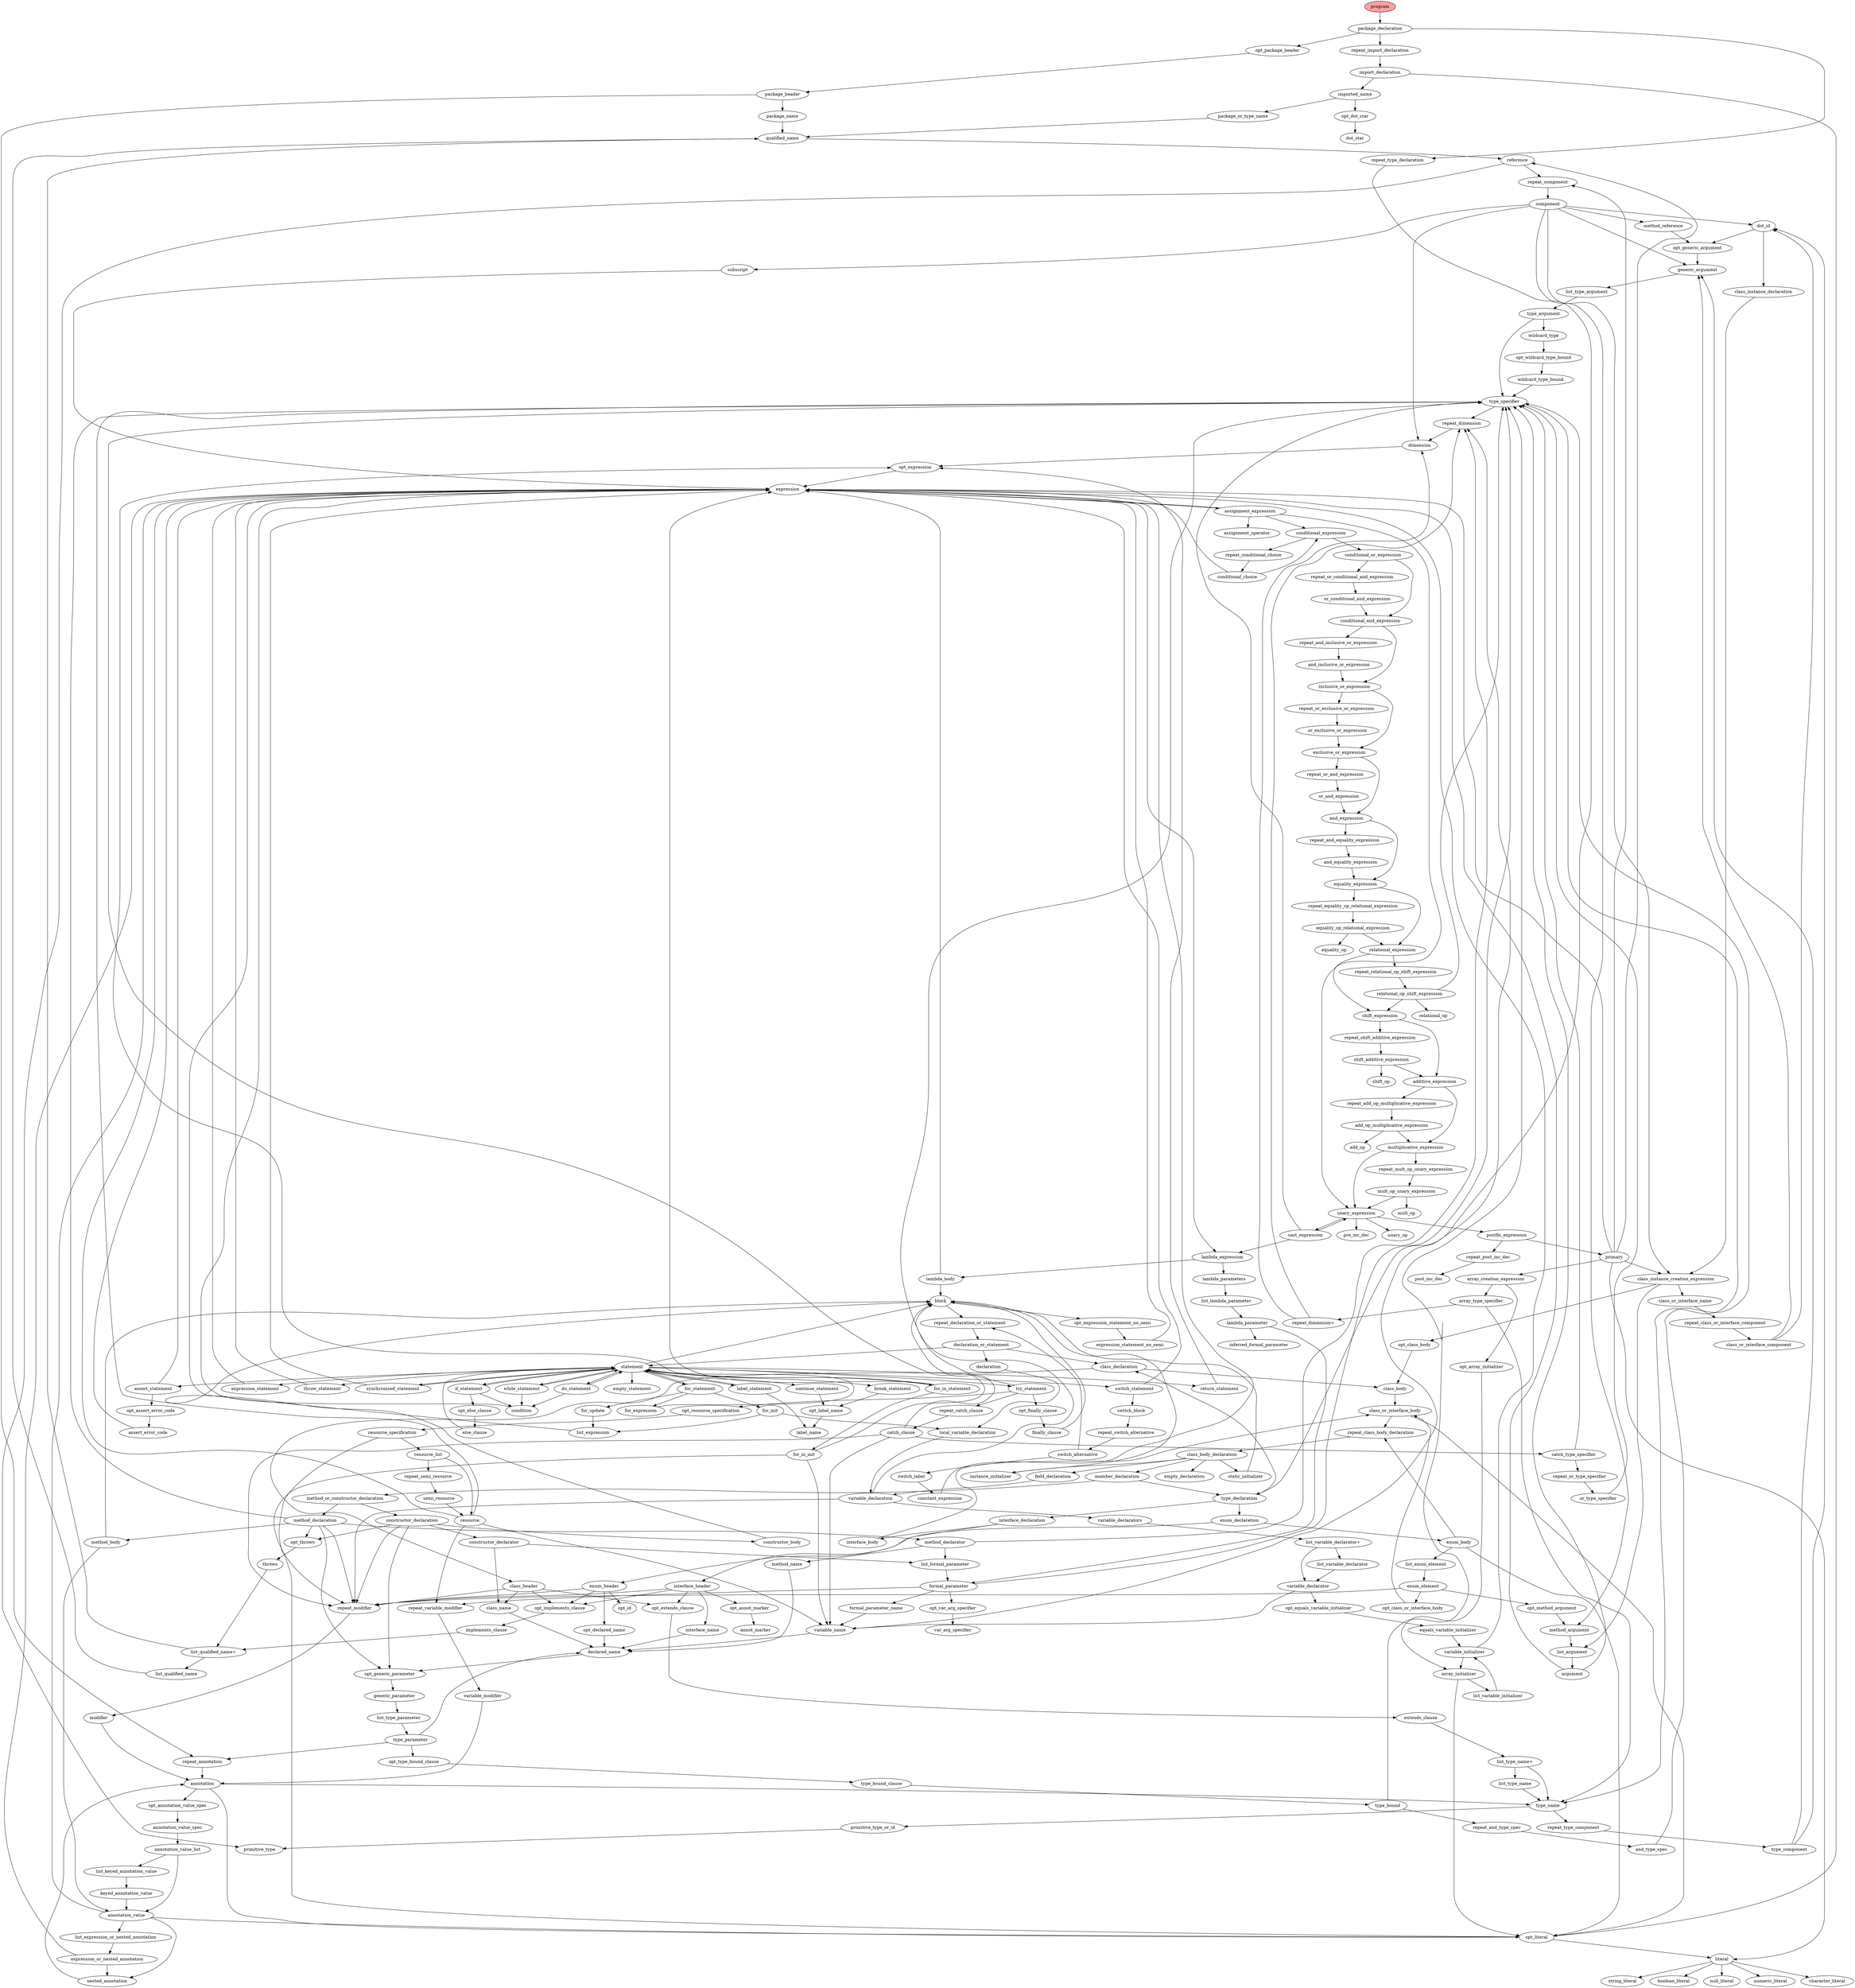 digraph G {
  <program> [fillcolor="#FFA0A0" style=filled]; <program> -> { <package_declaration> }
  <package_declaration> -> { <repeat_import_declaration>, <repeat_type_declaration>, <opt_package_header> }
  <opt_package_header> -> { <package_header> }
  <package_header> -> { <package_name>, <repeat_annotation> }
  <repeat_annotation> -> { <annotation> }
  <annotation> -> { <type_name>, <opt_literal>, <opt_annotation_value_spec> }
  <type_name> -> { <primitive_type_or_id>, <repeat_type_component> }
  <primitive_type_or_id> -> { <primitive_type> }
  <primitive_type> -> {  }
  <repeat_type_component> -> { <type_component> }
  <type_component> -> { <dot_id>, <generic_argument> }
  <dot_id> -> { <opt_generic_argument>, <class_instance_declaration> }
  <opt_generic_argument> -> { <generic_argument> }
  <generic_argument> -> { <list_type_argument> }
  <list_type_argument> -> { <type_argument> }
  <type_argument> -> { <type_specifier>, <wildcard_type> }
  <type_specifier> -> { <type_name>, <repeat_dimension> }
  <repeat_dimension> -> { <dimension> }
  <dimension> -> { <opt_expression> }
  <opt_expression> -> { <expression> }
  <expression> -> { <lambda_expression>, <assignment_expression> }
  <lambda_expression> -> { <lambda_parameters>, <lambda_body> }
  <lambda_parameters> -> { <list_lambda_parameter> }
  <list_lambda_parameter> -> { <lambda_parameter> }
  <lambda_parameter> -> { <formal_parameter>, <inferred_formal_parameter> }
  <formal_parameter> -> { <type_specifier>, <repeat_variable_modifier>, <opt_var_arg_specifier>, <formal_parameter_name> }
  <repeat_variable_modifier> -> { <variable_modifier> }
  <variable_modifier> -> { <annotation> }
  <opt_var_arg_specifier> -> { <var_arg_specifier> }
  <var_arg_specifier> -> {  }
  <formal_parameter_name> -> { <variable_name> }
  <variable_name> -> { <repeat_dimension>, <declared_name> }
  <declared_name> -> { <opt_generic_parameter> }
  <opt_generic_parameter> -> { <generic_parameter> }
  <generic_parameter> -> { <list_type_parameter> }
  <list_type_parameter> -> { <type_parameter> }
  <type_parameter> -> { <declared_name>, <opt_type_bound_clause>, <repeat_annotation> }
  <opt_type_bound_clause> -> { <type_bound_clause> }
  <type_bound_clause> -> { <type_bound> }
  <type_bound> -> { <type_specifier>, <repeat_and_type_spec> }
  <repeat_and_type_spec> -> { <and_type_spec> }
  <and_type_spec> -> { <type_specifier> }
  <inferred_formal_parameter> -> {  }
  <lambda_body> -> { <expression>, <block> }
  <block> -> { <repeat_declaration_or_statement>, <opt_expression_statement_no_semi> }
  <repeat_declaration_or_statement> -> { <declaration_or_statement> }
  <declaration_or_statement> -> { <declaration>, <class_declaration>, <statement> }
  <declaration> -> { <local_variable_declaration> }
  <local_variable_declaration> -> { <variable_declaration> }
  <variable_declaration> -> { <type_specifier>, <repeat_modifier>, <variable_declarators> }
  <repeat_modifier> -> { <modifier> }
  <modifier> -> { <annotation> }
  <variable_declarators> -> { <list_variable_declarator+> }
  <list_variable_declarator+> -> { <variable_declarator>, <list_variable_declarator> }
  <variable_declarator> -> { <variable_name>, <opt_equals_variable_initializer> }
  <opt_equals_variable_initializer> -> { <equals_variable_initializer> }
  <equals_variable_initializer> -> { <variable_initializer> }
  <variable_initializer> -> { <expression>, <array_initializer> }
  <array_initializer> -> { <list_variable_initializer>, <opt_literal> }
  <list_variable_initializer> -> { <variable_initializer> }
  <opt_literal> -> { <literal> }
  <literal> -> { <numeric_literal>, <character_literal>, <string_literal>, <boolean_literal>, <null_literal> }
  <list_variable_declarator> -> { <variable_declarator> }
  <class_declaration> -> { <class_header>, <class_body> }
  <class_header> -> { <repeat_modifier>, <class_name>, <opt_extends_clause>, <opt_implements_clause> }
  <class_name> -> { <declared_name> }
  <opt_extends_clause> -> { <extends_clause> }
  <extends_clause> -> { <list_type_name+> }
  <list_type_name+> -> { <type_name>, <list_type_name> }
  <list_type_name> -> { <type_name> }
  <opt_implements_clause> -> { <implements_clause> }
  <implements_clause> -> { <list_qualified_name+> }
  <list_qualified_name+> -> { <qualified_name>, <list_qualified_name> }
  <qualified_name> -> { <reference> }
  <reference> -> { <primitive_type>, <repeat_component> }
  <repeat_component> -> { <component> }
  <component> -> { <dot_id>, <generic_argument>, <dimension>, <method_argument>, <subscript>, <class_instance_creation_expression>, <method_reference> }
  <method_argument> -> { <list_argument> }
  <list_argument> -> { <argument> }
  <argument> -> { <type_specifier>, <expression> }
  <subscript> -> { <expression> }
  <class_instance_creation_expression> -> { <list_argument>, <class_or_interface_name>, <opt_class_body> }
  <class_or_interface_name> -> { <repeat_class_or_interface_component> }
  <repeat_class_or_interface_component> -> { <class_or_interface_component> }
  <class_or_interface_component> -> { <dot_id>, <generic_argument> }
  <opt_class_body> -> { <class_body> }
  <class_body> -> { <class_or_interface_body> }
  <class_or_interface_body> -> { <opt_literal>, <repeat_class_body_declaration> }
  <repeat_class_body_declaration> -> { <class_body_declaration> }
  <class_body_declaration> -> { <empty_declaration>, <member_declaration>, <instance_initializer>, <static_initializer>, <field_declaration> }
  <empty_declaration> -> {  }
  <member_declaration> -> { <method_or_constructor_declaration>, <type_declaration> }
  <method_or_constructor_declaration> -> { <method_declaration>, <constructor_declaration> }
  <method_declaration> -> { <type_specifier>, <opt_generic_parameter>, <repeat_modifier>, <method_declarator>, <opt_throws>, <method_body> }
  <method_declarator> -> { <repeat_dimension>, <method_name>, <list_formal_parameter> }
  <method_name> -> { <declared_name> }
  <list_formal_parameter> -> { <formal_parameter> }
  <opt_throws> -> { <throws> }
  <throws> -> { <list_qualified_name+> }
  <method_body> -> { <block>, <annotation_value> }
  <annotation_value> -> { <expression>, <opt_literal>, <nested_annotation>, <list_expression_or_nested_annotation> }
  <nested_annotation> -> { <annotation> }
  <list_expression_or_nested_annotation> -> { <expression_or_nested_annotation> }
  <expression_or_nested_annotation> -> { <expression>, <nested_annotation> }
  <constructor_declaration> -> { <opt_generic_parameter>, <repeat_modifier>, <opt_throws>, <constructor_declarator>, <constructor_body> }
  <constructor_declarator> -> { <class_name>, <list_formal_parameter> }
  <constructor_body> -> { <block> }
  <type_declaration> -> { <class_declaration>, <interface_declaration>, <enum_declaration> }
  <interface_declaration> -> { <interface_header>, <interface_body> }
  <interface_header> -> { <repeat_modifier>, <opt_extends_clause>, <opt_implements_clause>, <opt_annot_marker>, <interface_name> }
  <opt_annot_marker> -> { <annot_marker> }
  <annot_marker> -> {  }
  <interface_name> -> { <declared_name> }
  <interface_body> -> { <class_or_interface_body> }
  <enum_declaration> -> { <enum_header>, <enum_body> }
  <enum_header> -> { <repeat_modifier>, <opt_implements_clause>, <opt_id>, <opt_declared_name> }
  <opt_id> -> {  }
  <opt_declared_name> -> { <declared_name> }
  <enum_body> -> { <opt_literal>, <repeat_class_body_declaration>, <list_enum_element> }
  <list_enum_element> -> { <enum_element> }
  <enum_element> -> { <repeat_modifier>, <opt_method_argument>, <opt_class_or_interface_body> }
  <opt_method_argument> -> { <method_argument> }
  <opt_class_or_interface_body> -> { <class_or_interface_body> }
  <instance_initializer> -> { <block> }
  <static_initializer> -> { <block> }
  <field_declaration> -> { <variable_declaration> }
  <method_reference> -> { <opt_generic_argument> }
  <list_qualified_name> -> { <qualified_name> }
  <statement> -> { <block>, <label_statement>, <empty_statement>, <expression_statement>, <if_statement>, <switch_statement>, <while_statement>, <do_statement>, <for_statement>, <for_in_statement>, <break_statement>, <continue_statement>, <return_statement>, <throw_statement>, <synchronized_statement>, <try_statement>, <assert_statement> }
  <label_statement> -> { <statement>, <label_name> }
  <label_name> -> {  }
  <empty_statement> -> {  }
  <expression_statement> -> { <expression> }
  <if_statement> -> { <statement>, <condition>, <opt_else_clause> }
  <condition> -> { <expression> }
  <opt_else_clause> -> { <else_clause> }
  <else_clause> -> { <statement> }
  <switch_statement> -> { <expression>, <switch_block> }
  <switch_block> -> { <repeat_switch_alternative> }
  <repeat_switch_alternative> -> { <switch_alternative> }
  <switch_alternative> -> { <repeat_declaration_or_statement>, <switch_label> }
  <switch_label> -> { <constant_expression> }
  <constant_expression> -> { <expression> }
  <while_statement> -> { <statement>, <condition> }
  <do_statement> -> { <statement>, <condition> }
  <for_statement> -> { <statement>, <for_init>, <for_expression>, <for_update> }
  <for_init> -> { <local_variable_declaration>, <list_expression> }
  <list_expression> -> { <expression> }
  <for_expression> -> { <opt_expression> }
  <for_update> -> { <list_expression> }
  <for_in_statement> -> { <expression>, <statement>, <for_in_init> }
  <for_in_init> -> { <type_specifier>, <variable_name>, <repeat_modifier> }
  <break_statement> -> { <opt_label_name> }
  <opt_label_name> -> { <label_name> }
  <continue_statement> -> { <opt_label_name> }
  <return_statement> -> { <opt_expression> }
  <throw_statement> -> { <expression> }
  <synchronized_statement> -> { <expression>, <statement> }
  <try_statement> -> { <block>, <opt_resource_specification>, <repeat_catch_clause>, <opt_finally_clause> }
  <opt_resource_specification> -> { <resource_specification> }
  <resource_specification> -> { <opt_literal>, <resource_list> }
  <resource_list> -> { <resource>, <repeat_semi_resource> }
  <resource> -> { <type_specifier>, <expression>, <repeat_variable_modifier>, <variable_name> }
  <repeat_semi_resource> -> { <semi_resource> }
  <semi_resource> -> { <resource> }
  <repeat_catch_clause> -> { <catch_clause> }
  <catch_clause> -> { <variable_name>, <block>, <repeat_modifier>, <catch_type_specifier> }
  <catch_type_specifier> -> { <type_specifier>, <repeat_or_type_specifier> }
  <repeat_or_type_specifier> -> { <or_type_specifier> }
  <or_type_specifier> -> { <type_specifier> }
  <opt_finally_clause> -> { <finally_clause> }
  <finally_clause> -> { <block> }
  <assert_statement> -> { <expression>, <opt_assert_error_code> }
  <opt_assert_error_code> -> { <assert_error_code> }
  <assert_error_code> -> { <expression> }
  <opt_expression_statement_no_semi> -> { <expression_statement_no_semi> }
  <expression_statement_no_semi> -> { <expression> }
  <assignment_expression> -> { <expression>, <conditional_expression>, <unary_expression>, <assignment_operator> }
  <conditional_expression> -> { <conditional_or_expression>, <repeat_conditional_choice> }
  <conditional_or_expression> -> { <conditional_and_expression>, <repeat_or_conditional_and_expression> }
  <conditional_and_expression> -> { <inclusive_or_expression>, <repeat_and_inclusive_or_expression> }
  <inclusive_or_expression> -> { <exclusive_or_expression>, <repeat_or_exclusive_or_expression> }
  <exclusive_or_expression> -> { <and_expression>, <repeat_or_and_expression> }
  <and_expression> -> { <equality_expression>, <repeat_and_equality_expression> }
  <equality_expression> -> { <relational_expression>, <repeat_equality_op_relational_expression> }
  <relational_expression> -> { <shift_expression>, <repeat_relational_op_shift_expression> }
  <shift_expression> -> { <additive_expression>, <repeat_shift_additive_expression> }
  <additive_expression> -> { <multiplicative_expression>, <repeat_add_op_multiplicative_expression> }
  <multiplicative_expression> -> { <unary_expression>, <repeat_mult_op_unary_expression> }
  <unary_expression> -> { <pre_inc_dec>, <unary_op>, <postfix_expression>, <cast_expression> }
  <pre_inc_dec> -> {  }
  <unary_op> -> {  }
  <postfix_expression> -> { <primary>, <repeat_post_inc_dec> }
  <primary> -> { <expression>, <literal>, <reference>, <repeat_component>, <class_instance_creation_expression>, <array_creation_expression> }
  <numeric_literal> -> {  }
  <character_literal> -> {  }
  <string_literal> -> {  }
  <boolean_literal> -> {  }
  <null_literal> -> {  }
  <array_creation_expression> -> { <array_type_specifier>, <opt_array_initializer> }
  <array_type_specifier> -> { <type_name>, <repeat_dimension+> }
  <repeat_dimension+> -> { <repeat_dimension>, <dimension> }
  <opt_array_initializer> -> { <array_initializer> }
  <repeat_post_inc_dec> -> { <post_inc_dec> }
  <post_inc_dec> -> {  }
  <cast_expression> -> { <type_specifier>, <lambda_expression>, <unary_expression> }
  <repeat_mult_op_unary_expression> -> { <mult_op_unary_expression> }
  <mult_op_unary_expression> -> { <unary_expression>, <mult_op> }
  <mult_op> -> {  }
  <repeat_add_op_multiplicative_expression> -> { <add_op_multiplicative_expression> }
  <add_op_multiplicative_expression> -> { <multiplicative_expression>, <add_op> }
  <add_op> -> {  }
  <repeat_shift_additive_expression> -> { <shift_additive_expression> }
  <shift_additive_expression> -> { <additive_expression>, <shift_op> }
  <shift_op> -> {  }
  <repeat_relational_op_shift_expression> -> { <relational_op_shift_expression> }
  <relational_op_shift_expression> -> { <type_specifier>, <shift_expression>, <relational_op> }
  <relational_op> -> {  }
  <repeat_equality_op_relational_expression> -> { <equality_op_relational_expression> }
  <equality_op_relational_expression> -> { <relational_expression>, <equality_op> }
  <equality_op> -> {  }
  <repeat_and_equality_expression> -> { <and_equality_expression> }
  <and_equality_expression> -> { <equality_expression> }
  <repeat_or_and_expression> -> { <or_and_expression> }
  <or_and_expression> -> { <and_expression> }
  <repeat_or_exclusive_or_expression> -> { <or_exclusive_or_expression> }
  <or_exclusive_or_expression> -> { <exclusive_or_expression> }
  <repeat_and_inclusive_or_expression> -> { <and_inclusive_or_expression> }
  <and_inclusive_or_expression> -> { <inclusive_or_expression> }
  <repeat_or_conditional_and_expression> -> { <or_conditional_and_expression> }
  <or_conditional_and_expression> -> { <conditional_and_expression> }
  <repeat_conditional_choice> -> { <conditional_choice> }
  <conditional_choice> -> { <expression>, <conditional_expression> }
  <assignment_operator> -> {  }
  <wildcard_type> -> { <opt_wildcard_type_bound> }
  <opt_wildcard_type_bound> -> { <wildcard_type_bound> }
  <wildcard_type_bound> -> { <type_specifier> }
  <class_instance_declaration> -> { <class_instance_creation_expression> }
  <opt_annotation_value_spec> -> { <annotation_value_spec> }
  <annotation_value_spec> -> { <annotation_value_list> }
  <annotation_value_list> -> { <annotation_value>, <list_keyed_annotation_value> }
  <list_keyed_annotation_value> -> { <keyed_annotation_value> }
  <keyed_annotation_value> -> { <annotation_value> }
  <package_name> -> { <qualified_name> }
  <repeat_import_declaration> -> { <import_declaration> }
  <import_declaration> -> { <opt_literal>, <imported_name> }
  <imported_name> -> { <package_or_type_name>, <opt_dot_star> }
  <package_or_type_name> -> { <qualified_name> }
  <opt_dot_star> -> { <dot_star> }
  <dot_star> -> {  }
  <repeat_type_declaration> -> { <type_declaration> }
}